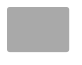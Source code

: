 @startuml

skinparam ClassBackgroundColor #DarkGray
skinparam ClassFontColor #DarkGray
skinparam ClassBorderColor #DarkGray

skinparam ClassStereotypeFontSize 0
skinparam CircledCharacterFontSize 0
skinparam CircledCharacterRadius 0
skinparam ClassBorderThickness 0
skinparam Shadowing false

class Dummy

@enduml